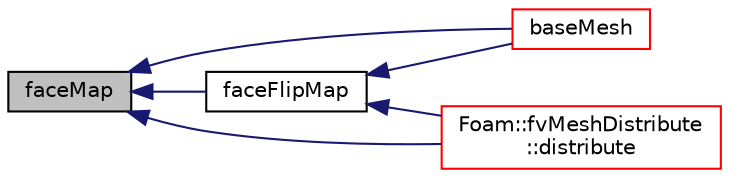 digraph "faceMap"
{
  bgcolor="transparent";
  edge [fontname="Helvetica",fontsize="10",labelfontname="Helvetica",labelfontsize="10"];
  node [fontname="Helvetica",fontsize="10",shape=record];
  rankdir="LR";
  Node2141 [label="faceMap",height=0.2,width=0.4,color="black", fillcolor="grey75", style="filled", fontcolor="black"];
  Node2141 -> Node2142 [dir="back",color="midnightblue",fontsize="10",style="solid",fontname="Helvetica"];
  Node2142 [label="baseMesh",height=0.2,width=0.4,color="red",URL="$a22201.html#a2ddcd537a1fe2e9e03801c85464ac97d",tooltip="Original mesh. "];
  Node2141 -> Node2152 [dir="back",color="midnightblue",fontsize="10",style="solid",fontname="Helvetica"];
  Node2152 [label="Foam::fvMeshDistribute\l::distribute",height=0.2,width=0.4,color="red",URL="$a22197.html#acb11a389cf765470aea69d37a526cf1f",tooltip="Send cells to neighbours according to distribution. "];
  Node2141 -> Node2163 [dir="back",color="midnightblue",fontsize="10",style="solid",fontname="Helvetica"];
  Node2163 [label="faceFlipMap",height=0.2,width=0.4,color="black",URL="$a22201.html#a57e1a4be705eefbf2d8d5cd3951ec6b4",tooltip="Return face map with sign to encode flipped faces. "];
  Node2163 -> Node2152 [dir="back",color="midnightblue",fontsize="10",style="solid",fontname="Helvetica"];
  Node2163 -> Node2142 [dir="back",color="midnightblue",fontsize="10",style="solid",fontname="Helvetica"];
}
